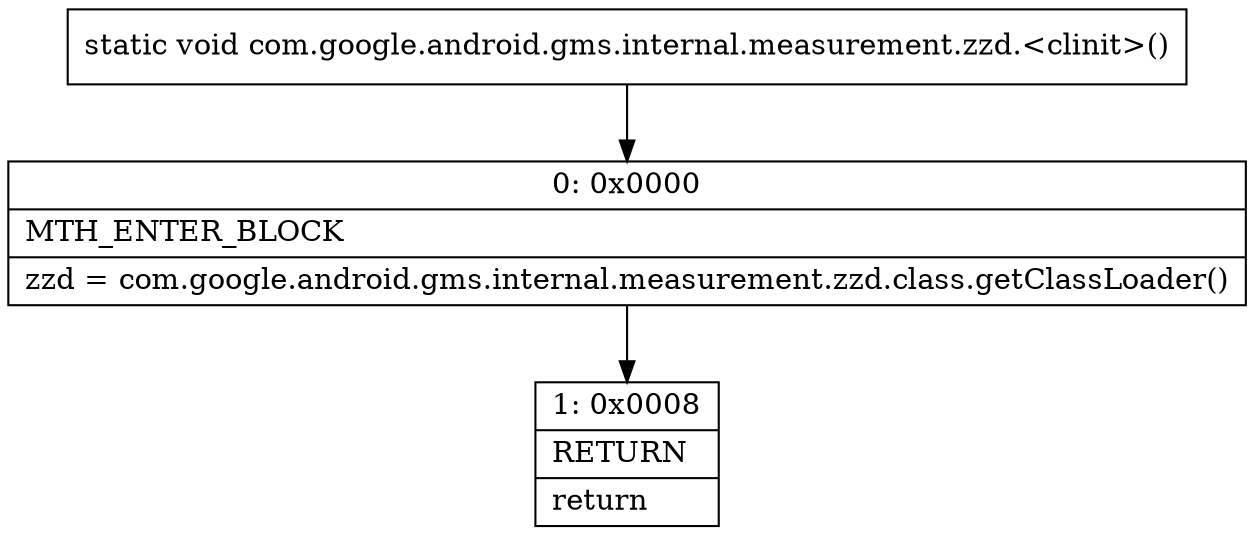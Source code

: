 digraph "CFG forcom.google.android.gms.internal.measurement.zzd.\<clinit\>()V" {
Node_0 [shape=record,label="{0\:\ 0x0000|MTH_ENTER_BLOCK\l|zzd = com.google.android.gms.internal.measurement.zzd.class.getClassLoader()\l}"];
Node_1 [shape=record,label="{1\:\ 0x0008|RETURN\l|return\l}"];
MethodNode[shape=record,label="{static void com.google.android.gms.internal.measurement.zzd.\<clinit\>() }"];
MethodNode -> Node_0;
Node_0 -> Node_1;
}

